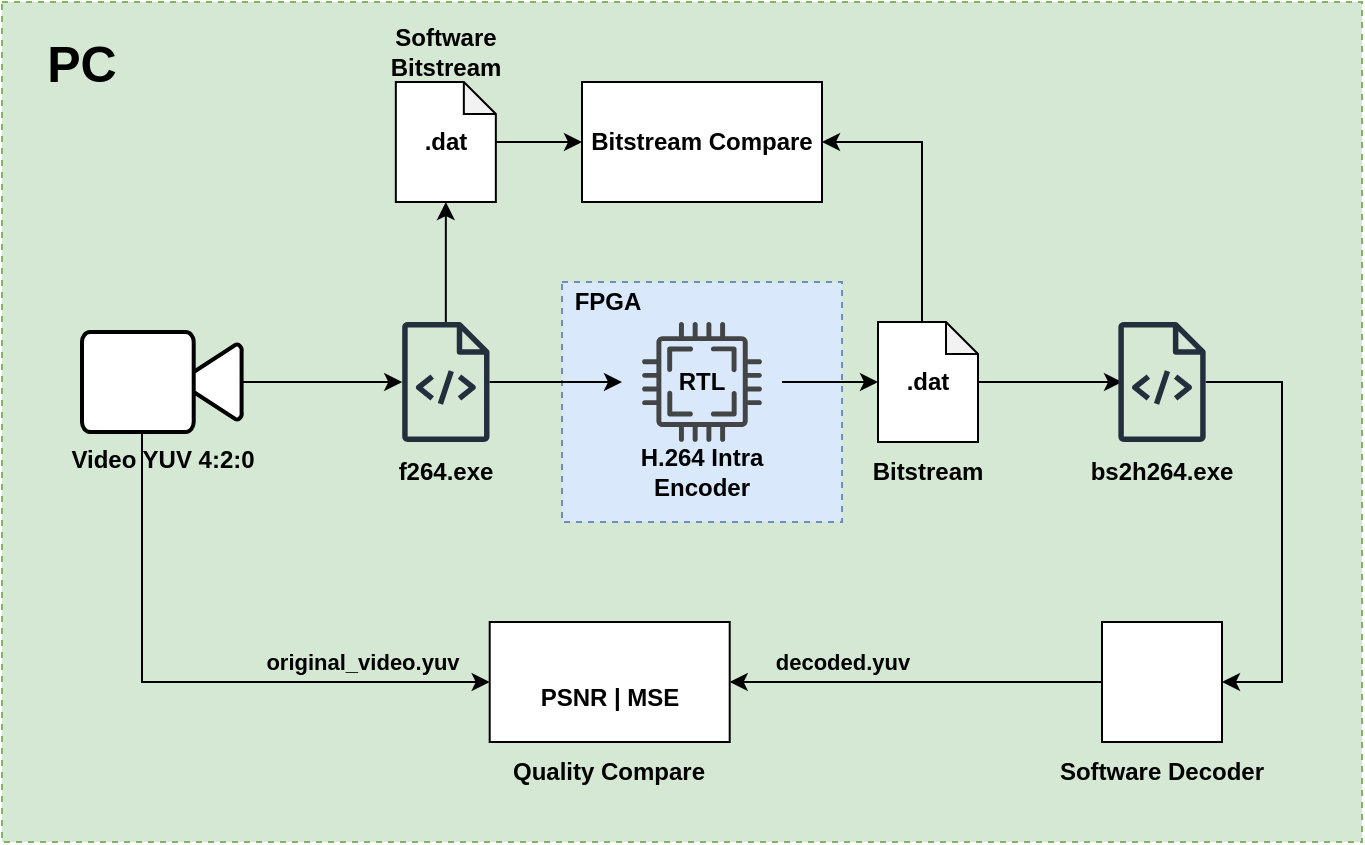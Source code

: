 <mxfile version="24.7.5">
  <diagram name="Page-1" id="kLHRsnOF7xnitCuTk8Lq">
    <mxGraphModel dx="1050" dy="621" grid="1" gridSize="10" guides="1" tooltips="1" connect="1" arrows="1" fold="1" page="1" pageScale="1" pageWidth="1169" pageHeight="827" math="0" shadow="0">
      <root>
        <mxCell id="0" />
        <mxCell id="1" parent="0" />
        <mxCell id="2cRGy_J_zxbnKhxFRNxj-4" value="" style="rounded=0;whiteSpace=wrap;html=1;dashed=1;fillColor=#d5e8d4;strokeColor=#82b366;fontStyle=1" vertex="1" parent="1">
          <mxGeometry x="240" y="20" width="680" height="420" as="geometry" />
        </mxCell>
        <mxCell id="2cRGy_J_zxbnKhxFRNxj-1" value="" style="rounded=0;whiteSpace=wrap;html=1;dashed=1;fillColor=#dae8fc;strokeColor=#6c8ebf;fontStyle=1" vertex="1" parent="1">
          <mxGeometry x="520" y="160" width="140" height="120" as="geometry" />
        </mxCell>
        <mxCell id="u6wNwKzbbvmqv20mMfwJ-34" style="edgeStyle=orthogonalEdgeStyle;rounded=0;orthogonalLoop=1;jettySize=auto;html=1;fontStyle=1" parent="1" source="u6wNwKzbbvmqv20mMfwJ-1" target="u6wNwKzbbvmqv20mMfwJ-7" edge="1">
          <mxGeometry relative="1" as="geometry">
            <mxPoint x="430" y="215" as="targetPoint" />
          </mxGeometry>
        </mxCell>
        <mxCell id="u6wNwKzbbvmqv20mMfwJ-41" value="original_video.yuv" style="edgeStyle=orthogonalEdgeStyle;rounded=0;orthogonalLoop=1;jettySize=auto;html=1;entryX=0;entryY=0.5;entryDx=0;entryDy=0;fontStyle=1;labelBackgroundColor=none;" parent="1" source="u6wNwKzbbvmqv20mMfwJ-1" target="u6wNwKzbbvmqv20mMfwJ-25" edge="1">
          <mxGeometry x="0.573" y="10" relative="1" as="geometry">
            <Array as="points">
              <mxPoint x="310" y="360" />
            </Array>
            <mxPoint as="offset" />
          </mxGeometry>
        </mxCell>
        <mxCell id="u6wNwKzbbvmqv20mMfwJ-1" value="Video YUV 4:2:0" style="html=1;verticalLabelPosition=bottom;align=center;labelBackgroundColor=none;verticalAlign=top;strokeWidth=2;strokeColor=#000000;shadow=0;dashed=0;shape=mxgraph.ios7.icons.video_conversation;fontStyle=1" parent="1" vertex="1">
          <mxGeometry x="280" y="185" width="80" height="50" as="geometry" />
        </mxCell>
        <mxCell id="u6wNwKzbbvmqv20mMfwJ-10" value="" style="sketch=0;pointerEvents=1;shadow=0;dashed=0;html=1;strokeColor=none;fillColor=#434445;aspect=fixed;labelPosition=center;verticalLabelPosition=bottom;verticalAlign=top;align=center;outlineConnect=0;shape=mxgraph.vvd.cpu;container=1;fontStyle=1" parent="1" vertex="1">
          <mxGeometry x="560" y="180" width="60" height="60" as="geometry" />
        </mxCell>
        <mxCell id="u6wNwKzbbvmqv20mMfwJ-11" value="H.264 Intra Encoder" style="text;html=1;align=center;verticalAlign=middle;whiteSpace=wrap;rounded=0;fontStyle=1" parent="1" vertex="1">
          <mxGeometry x="550" y="240" width="80" height="30" as="geometry" />
        </mxCell>
        <mxCell id="u6wNwKzbbvmqv20mMfwJ-12" value="RTL" style="text;html=1;align=center;verticalAlign=middle;whiteSpace=wrap;rounded=0;fontStyle=1" parent="1" vertex="1">
          <mxGeometry x="550" y="195" width="80" height="30" as="geometry" />
        </mxCell>
        <mxCell id="u6wNwKzbbvmqv20mMfwJ-43" style="edgeStyle=orthogonalEdgeStyle;rounded=0;orthogonalLoop=1;jettySize=auto;html=1;entryX=0;entryY=0.5;entryDx=0;entryDy=0;fontStyle=1" parent="1" source="u6wNwKzbbvmqv20mMfwJ-18" target="u6wNwKzbbvmqv20mMfwJ-19" edge="1">
          <mxGeometry relative="1" as="geometry" />
        </mxCell>
        <mxCell id="u6wNwKzbbvmqv20mMfwJ-18" value=".dat" style="shape=note;whiteSpace=wrap;html=1;backgroundOutline=1;darkOpacity=0.05;size=16;fontStyle=1" parent="1" vertex="1">
          <mxGeometry x="436.92" y="60" width="50" height="60" as="geometry" />
        </mxCell>
        <mxCell id="u6wNwKzbbvmqv20mMfwJ-19" value="Bitstream Compare" style="rounded=0;whiteSpace=wrap;html=1;fontStyle=1" parent="1" vertex="1">
          <mxGeometry x="530" y="60" width="120" height="60" as="geometry" />
        </mxCell>
        <mxCell id="u6wNwKzbbvmqv20mMfwJ-20" value="Software&lt;div&gt;Bitstream&lt;/div&gt;" style="text;html=1;align=center;verticalAlign=middle;whiteSpace=wrap;rounded=0;fontStyle=1" parent="1" vertex="1">
          <mxGeometry x="421.92" y="30" width="80" height="30" as="geometry" />
        </mxCell>
        <mxCell id="u6wNwKzbbvmqv20mMfwJ-24" value="Software&amp;nbsp;&lt;span style=&quot;background-color: initial;&quot;&gt;Decoder&lt;/span&gt;" style="text;html=1;align=center;verticalAlign=middle;whiteSpace=wrap;rounded=0;fontStyle=1" parent="1" vertex="1">
          <mxGeometry x="760" y="390" width="120" height="30" as="geometry" />
        </mxCell>
        <mxCell id="u6wNwKzbbvmqv20mMfwJ-25" value="&lt;div&gt;&lt;br&gt;&lt;/div&gt;&lt;div&gt;PSNR | MSE&lt;/div&gt;" style="rounded=0;whiteSpace=wrap;html=1;fontStyle=1" parent="1" vertex="1">
          <mxGeometry x="483.85" y="330" width="120" height="60" as="geometry" />
        </mxCell>
        <mxCell id="u6wNwKzbbvmqv20mMfwJ-28" value="" style="shape=image;verticalLabelPosition=bottom;labelBackgroundColor=default;verticalAlign=top;aspect=fixed;imageAspect=0;image=https://img.api.video/ffmpeg_logo_wine_e24ae49afe.png;fontStyle=1" parent="1" vertex="1">
          <mxGeometry x="522.6" y="330" width="42.49" height="28.33" as="geometry" />
        </mxCell>
        <mxCell id="u6wNwKzbbvmqv20mMfwJ-29" value="Quality Compare" style="text;html=1;align=center;verticalAlign=middle;whiteSpace=wrap;rounded=0;fontStyle=1" parent="1" vertex="1">
          <mxGeometry x="492.31" y="390" width="103.08" height="30" as="geometry" />
        </mxCell>
        <mxCell id="u6wNwKzbbvmqv20mMfwJ-35" style="edgeStyle=orthogonalEdgeStyle;rounded=0;orthogonalLoop=1;jettySize=auto;html=1;fontStyle=1" parent="1" source="u6wNwKzbbvmqv20mMfwJ-7" edge="1">
          <mxGeometry relative="1" as="geometry">
            <mxPoint x="550" y="210" as="targetPoint" />
          </mxGeometry>
        </mxCell>
        <mxCell id="u6wNwKzbbvmqv20mMfwJ-7" value="" style="sketch=0;outlineConnect=0;fontColor=#232F3E;gradientColor=none;fillColor=#232F3D;strokeColor=none;dashed=0;verticalLabelPosition=bottom;verticalAlign=top;align=center;html=1;fontSize=12;fontStyle=1;aspect=fixed;pointerEvents=1;shape=mxgraph.aws4.source_code;" parent="1" vertex="1">
          <mxGeometry x="440" y="180" width="43.85" height="60" as="geometry" />
        </mxCell>
        <mxCell id="u6wNwKzbbvmqv20mMfwJ-8" value="f264.exe" style="text;html=1;align=center;verticalAlign=middle;whiteSpace=wrap;rounded=0;fontStyle=1" parent="1" vertex="1">
          <mxGeometry x="431.92" y="240" width="60" height="30" as="geometry" />
        </mxCell>
        <mxCell id="u6wNwKzbbvmqv20mMfwJ-36" style="edgeStyle=orthogonalEdgeStyle;rounded=0;orthogonalLoop=1;jettySize=auto;html=1;entryX=0;entryY=0.5;entryDx=0;entryDy=0;entryPerimeter=0;fontStyle=1" parent="1" source="u6wNwKzbbvmqv20mMfwJ-12" target="u6wNwKzbbvmqv20mMfwJ-13" edge="1">
          <mxGeometry relative="1" as="geometry" />
        </mxCell>
        <mxCell id="u6wNwKzbbvmqv20mMfwJ-44" style="edgeStyle=orthogonalEdgeStyle;rounded=0;orthogonalLoop=1;jettySize=auto;html=1;entryX=1;entryY=0.5;entryDx=0;entryDy=0;fontStyle=1" parent="1" source="u6wNwKzbbvmqv20mMfwJ-13" target="u6wNwKzbbvmqv20mMfwJ-19" edge="1">
          <mxGeometry relative="1" as="geometry">
            <Array as="points">
              <mxPoint x="700" y="90" />
            </Array>
          </mxGeometry>
        </mxCell>
        <mxCell id="u6wNwKzbbvmqv20mMfwJ-13" value=".dat" style="shape=note;whiteSpace=wrap;html=1;backgroundOutline=1;darkOpacity=0.05;size=16;fontStyle=1" parent="1" vertex="1">
          <mxGeometry x="678" y="180" width="50" height="60" as="geometry" />
        </mxCell>
        <mxCell id="u6wNwKzbbvmqv20mMfwJ-14" value="Bitstream" style="text;html=1;align=center;verticalAlign=middle;whiteSpace=wrap;rounded=0;fontStyle=1" parent="1" vertex="1">
          <mxGeometry x="663" y="240" width="80" height="30" as="geometry" />
        </mxCell>
        <mxCell id="u6wNwKzbbvmqv20mMfwJ-38" style="edgeStyle=orthogonalEdgeStyle;rounded=0;orthogonalLoop=1;jettySize=auto;html=1;entryX=0.042;entryY=0.5;entryDx=0;entryDy=0;entryPerimeter=0;fontStyle=1" parent="1" source="u6wNwKzbbvmqv20mMfwJ-13" target="u6wNwKzbbvmqv20mMfwJ-15" edge="1">
          <mxGeometry relative="1" as="geometry" />
        </mxCell>
        <mxCell id="u6wNwKzbbvmqv20mMfwJ-39" style="edgeStyle=orthogonalEdgeStyle;rounded=0;orthogonalLoop=1;jettySize=auto;html=1;entryX=1;entryY=0.5;entryDx=0;entryDy=0;fontStyle=1" parent="1" source="u6wNwKzbbvmqv20mMfwJ-15" target="u6wNwKzbbvmqv20mMfwJ-21" edge="1">
          <mxGeometry relative="1" as="geometry">
            <Array as="points">
              <mxPoint x="880" y="210" />
              <mxPoint x="880" y="360" />
            </Array>
          </mxGeometry>
        </mxCell>
        <mxCell id="u6wNwKzbbvmqv20mMfwJ-15" value="" style="sketch=0;outlineConnect=0;fontColor=#232F3E;gradientColor=none;fillColor=#232F3D;strokeColor=none;dashed=0;verticalLabelPosition=bottom;verticalAlign=top;align=center;html=1;fontSize=12;fontStyle=1;aspect=fixed;pointerEvents=1;shape=mxgraph.aws4.source_code;" parent="1" vertex="1">
          <mxGeometry x="798.08" y="180" width="43.85" height="60" as="geometry" />
        </mxCell>
        <mxCell id="u6wNwKzbbvmqv20mMfwJ-16" value="bs2h264.exe" style="text;html=1;align=center;verticalAlign=middle;whiteSpace=wrap;rounded=0;fontStyle=1" parent="1" vertex="1">
          <mxGeometry x="790" y="240" width="60" height="30" as="geometry" />
        </mxCell>
        <mxCell id="u6wNwKzbbvmqv20mMfwJ-40" value="decoded.yuv" style="edgeStyle=orthogonalEdgeStyle;rounded=0;orthogonalLoop=1;jettySize=auto;html=1;entryX=1;entryY=0.5;entryDx=0;entryDy=0;fontStyle=1;labelBackgroundColor=none;" parent="1" source="u6wNwKzbbvmqv20mMfwJ-21" target="u6wNwKzbbvmqv20mMfwJ-25" edge="1">
          <mxGeometry x="0.397" y="-10" relative="1" as="geometry">
            <mxPoint as="offset" />
          </mxGeometry>
        </mxCell>
        <mxCell id="u6wNwKzbbvmqv20mMfwJ-42" style="edgeStyle=orthogonalEdgeStyle;rounded=0;orthogonalLoop=1;jettySize=auto;html=1;entryX=0.5;entryY=1;entryDx=0;entryDy=0;entryPerimeter=0;fontStyle=1" parent="1" source="u6wNwKzbbvmqv20mMfwJ-7" target="u6wNwKzbbvmqv20mMfwJ-18" edge="1">
          <mxGeometry relative="1" as="geometry" />
        </mxCell>
        <mxCell id="u6wNwKzbbvmqv20mMfwJ-21" value="" style="rounded=0;whiteSpace=wrap;html=1;fontStyle=1" parent="1" vertex="1">
          <mxGeometry x="790" y="330" width="60" height="60" as="geometry" />
        </mxCell>
        <mxCell id="u6wNwKzbbvmqv20mMfwJ-22" value="" style="shape=image;verticalLabelPosition=bottom;labelBackgroundColor=default;verticalAlign=top;aspect=fixed;imageAspect=0;image=https://img.api.video/ffmpeg_logo_wine_e24ae49afe.png;fontStyle=1" parent="1" vertex="1">
          <mxGeometry x="790" y="340.41" width="58.76" height="39.18" as="geometry" />
        </mxCell>
        <mxCell id="2cRGy_J_zxbnKhxFRNxj-2" value="FPGA" style="text;html=1;align=center;verticalAlign=middle;whiteSpace=wrap;rounded=0;fontStyle=1" vertex="1" parent="1">
          <mxGeometry x="520" y="160" width="46.15" height="20" as="geometry" />
        </mxCell>
        <mxCell id="2cRGy_J_zxbnKhxFRNxj-5" value="&lt;font style=&quot;font-size: 25px;&quot;&gt;PC&lt;/font&gt;" style="text;html=1;align=center;verticalAlign=middle;whiteSpace=wrap;rounded=0;fontStyle=1" vertex="1" parent="1">
          <mxGeometry x="240" y="20" width="80" height="60" as="geometry" />
        </mxCell>
      </root>
    </mxGraphModel>
  </diagram>
</mxfile>
